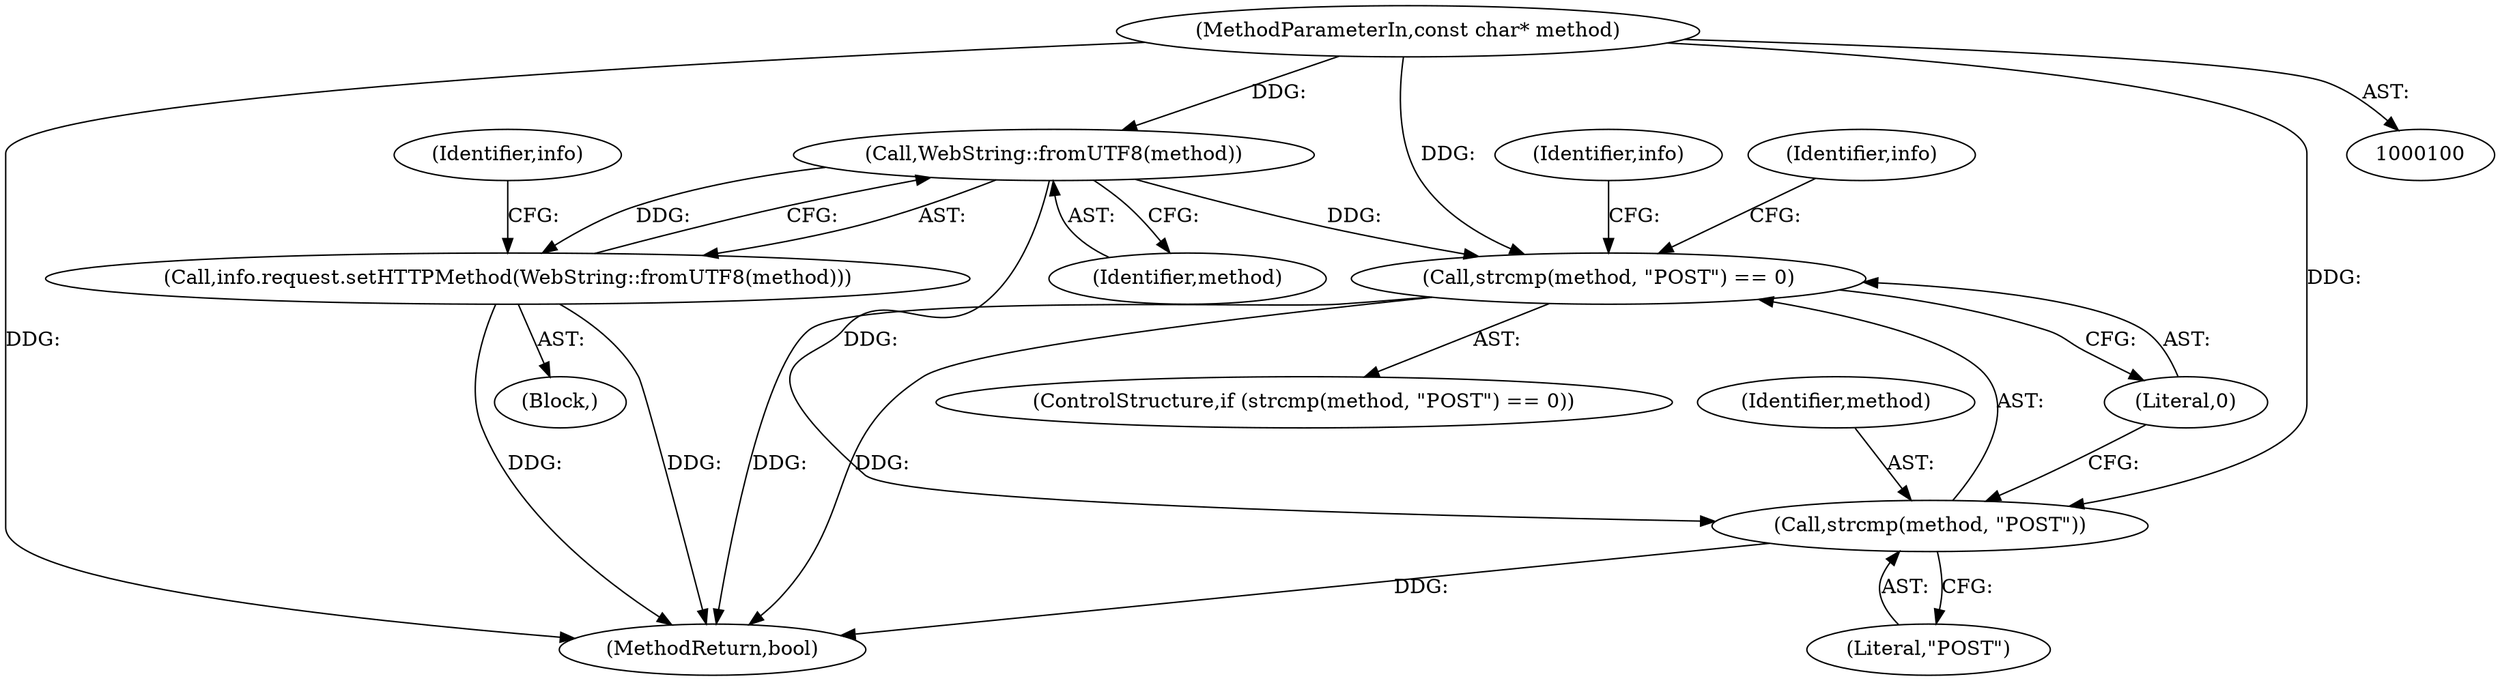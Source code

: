 digraph "1_Chrome_ea3d1d84be3d6f97bf50e76511c9e26af6895533_40@pointer" {
"1000136" [label="(Call,WebString::fromUTF8(method))"];
"1000103" [label="(MethodParameterIn,const char* method)"];
"1000135" [label="(Call,info.request.setHTTPMethod(WebString::fromUTF8(method)))"];
"1000152" [label="(Call,strcmp(method, \"POST\") == 0)"];
"1000153" [label="(Call,strcmp(method, \"POST\"))"];
"1000155" [label="(Literal,\"POST\")"];
"1000168" [label="(Identifier,info)"];
"1000154" [label="(Identifier,method)"];
"1000135" [label="(Call,info.request.setHTTPMethod(WebString::fromUTF8(method)))"];
"1000156" [label="(Literal,0)"];
"1000161" [label="(Identifier,info)"];
"1000151" [label="(ControlStructure,if (strcmp(method, \"POST\") == 0))"];
"1000153" [label="(Call,strcmp(method, \"POST\"))"];
"1000103" [label="(MethodParameterIn,const char* method)"];
"1000136" [label="(Call,WebString::fromUTF8(method))"];
"1000152" [label="(Call,strcmp(method, \"POST\") == 0)"];
"1000137" [label="(Identifier,method)"];
"1000140" [label="(Identifier,info)"];
"1000209" [label="(MethodReturn,bool)"];
"1000109" [label="(Block,)"];
"1000136" -> "1000135"  [label="AST: "];
"1000136" -> "1000137"  [label="CFG: "];
"1000137" -> "1000136"  [label="AST: "];
"1000135" -> "1000136"  [label="CFG: "];
"1000136" -> "1000135"  [label="DDG: "];
"1000103" -> "1000136"  [label="DDG: "];
"1000136" -> "1000152"  [label="DDG: "];
"1000136" -> "1000153"  [label="DDG: "];
"1000103" -> "1000100"  [label="AST: "];
"1000103" -> "1000209"  [label="DDG: "];
"1000103" -> "1000152"  [label="DDG: "];
"1000103" -> "1000153"  [label="DDG: "];
"1000135" -> "1000109"  [label="AST: "];
"1000140" -> "1000135"  [label="CFG: "];
"1000135" -> "1000209"  [label="DDG: "];
"1000135" -> "1000209"  [label="DDG: "];
"1000152" -> "1000151"  [label="AST: "];
"1000152" -> "1000156"  [label="CFG: "];
"1000153" -> "1000152"  [label="AST: "];
"1000156" -> "1000152"  [label="AST: "];
"1000161" -> "1000152"  [label="CFG: "];
"1000168" -> "1000152"  [label="CFG: "];
"1000152" -> "1000209"  [label="DDG: "];
"1000152" -> "1000209"  [label="DDG: "];
"1000153" -> "1000155"  [label="CFG: "];
"1000154" -> "1000153"  [label="AST: "];
"1000155" -> "1000153"  [label="AST: "];
"1000156" -> "1000153"  [label="CFG: "];
"1000153" -> "1000209"  [label="DDG: "];
}
